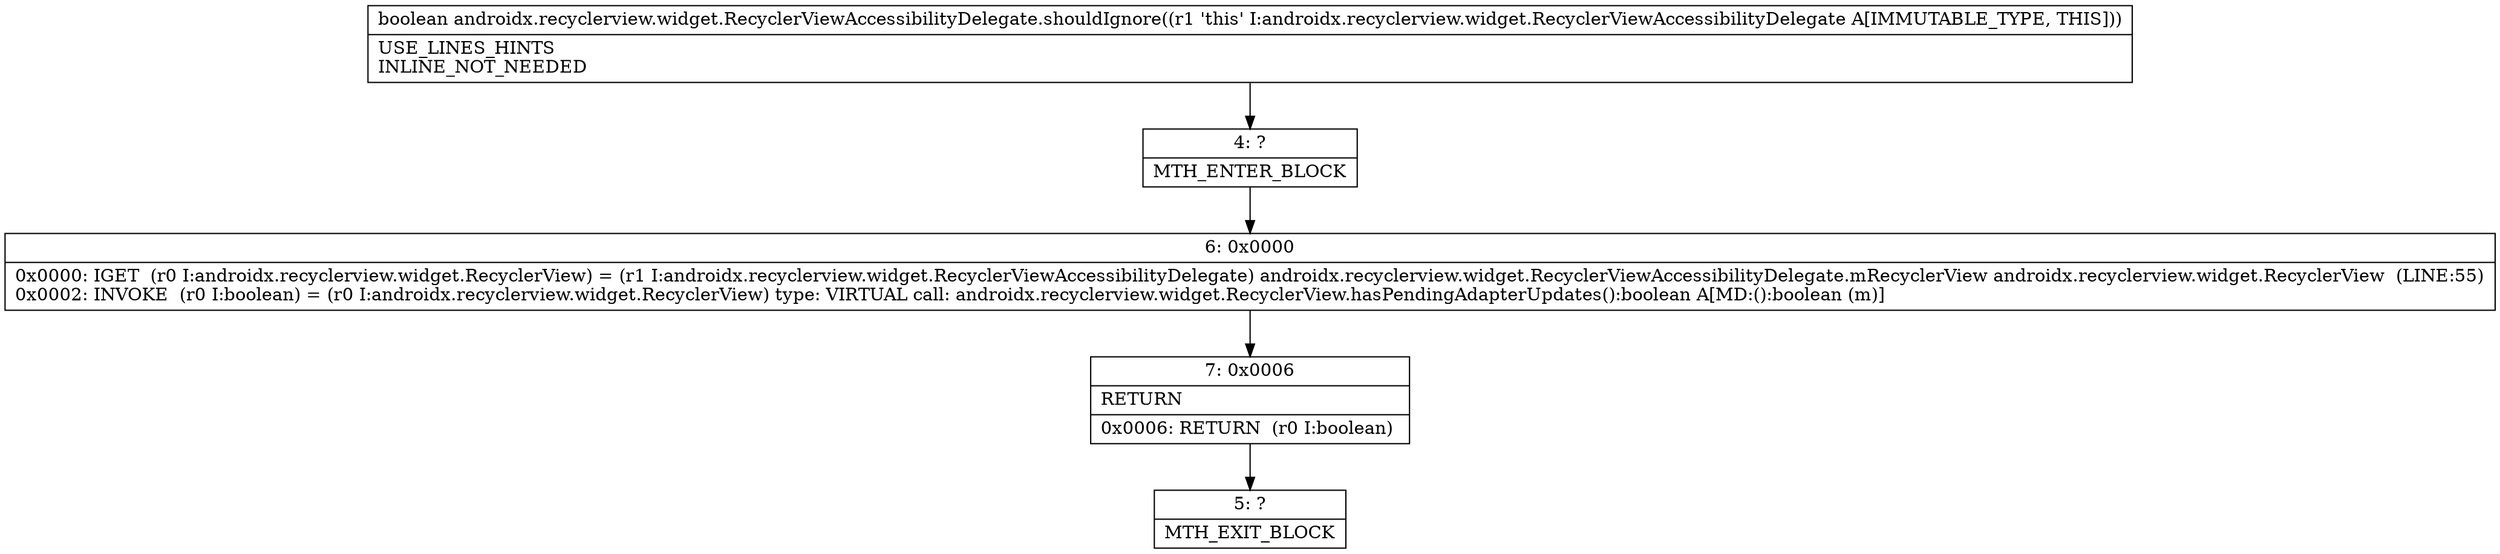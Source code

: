 digraph "CFG forandroidx.recyclerview.widget.RecyclerViewAccessibilityDelegate.shouldIgnore()Z" {
Node_4 [shape=record,label="{4\:\ ?|MTH_ENTER_BLOCK\l}"];
Node_6 [shape=record,label="{6\:\ 0x0000|0x0000: IGET  (r0 I:androidx.recyclerview.widget.RecyclerView) = (r1 I:androidx.recyclerview.widget.RecyclerViewAccessibilityDelegate) androidx.recyclerview.widget.RecyclerViewAccessibilityDelegate.mRecyclerView androidx.recyclerview.widget.RecyclerView  (LINE:55)\l0x0002: INVOKE  (r0 I:boolean) = (r0 I:androidx.recyclerview.widget.RecyclerView) type: VIRTUAL call: androidx.recyclerview.widget.RecyclerView.hasPendingAdapterUpdates():boolean A[MD:():boolean (m)]\l}"];
Node_7 [shape=record,label="{7\:\ 0x0006|RETURN\l|0x0006: RETURN  (r0 I:boolean) \l}"];
Node_5 [shape=record,label="{5\:\ ?|MTH_EXIT_BLOCK\l}"];
MethodNode[shape=record,label="{boolean androidx.recyclerview.widget.RecyclerViewAccessibilityDelegate.shouldIgnore((r1 'this' I:androidx.recyclerview.widget.RecyclerViewAccessibilityDelegate A[IMMUTABLE_TYPE, THIS]))  | USE_LINES_HINTS\lINLINE_NOT_NEEDED\l}"];
MethodNode -> Node_4;Node_4 -> Node_6;
Node_6 -> Node_7;
Node_7 -> Node_5;
}

